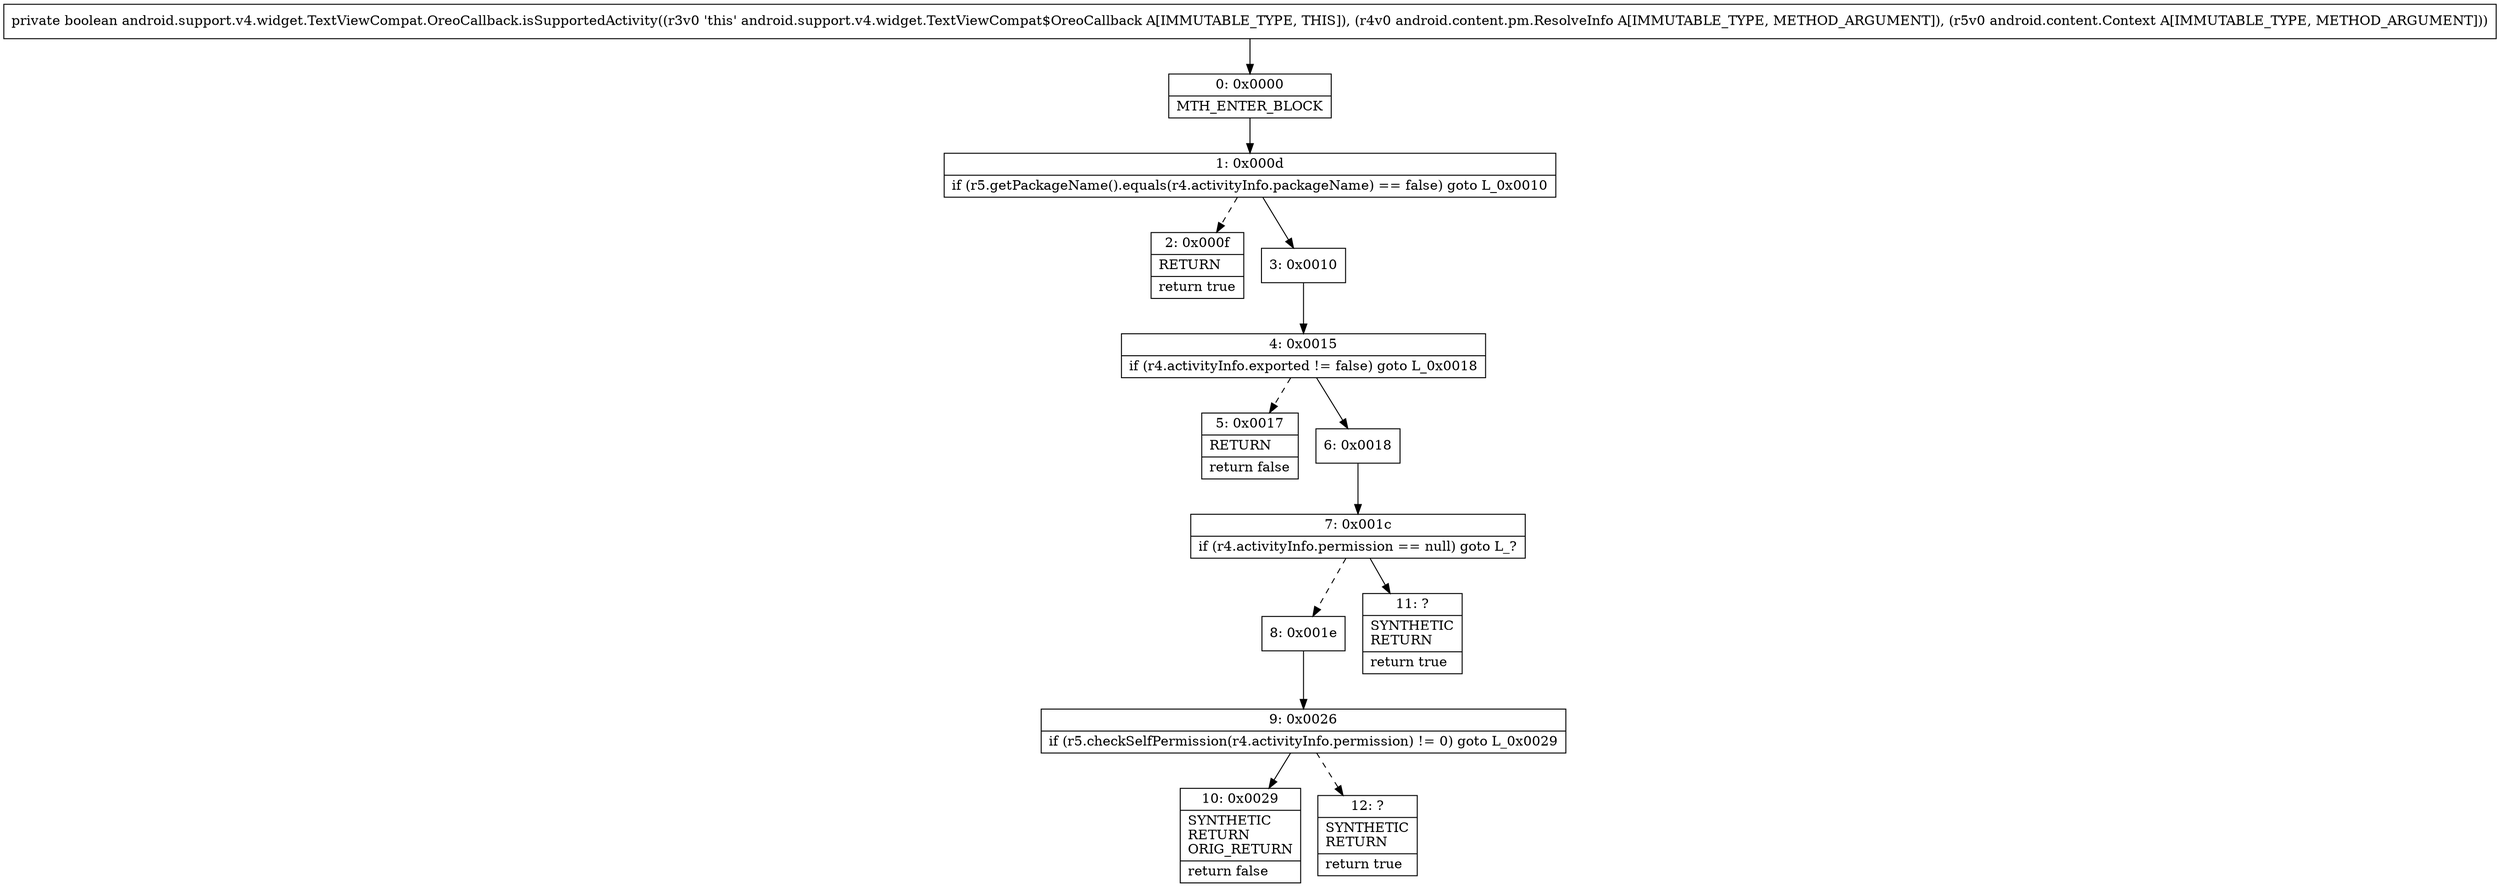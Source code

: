 digraph "CFG forandroid.support.v4.widget.TextViewCompat.OreoCallback.isSupportedActivity(Landroid\/content\/pm\/ResolveInfo;Landroid\/content\/Context;)Z" {
Node_0 [shape=record,label="{0\:\ 0x0000|MTH_ENTER_BLOCK\l}"];
Node_1 [shape=record,label="{1\:\ 0x000d|if (r5.getPackageName().equals(r4.activityInfo.packageName) == false) goto L_0x0010\l}"];
Node_2 [shape=record,label="{2\:\ 0x000f|RETURN\l|return true\l}"];
Node_3 [shape=record,label="{3\:\ 0x0010}"];
Node_4 [shape=record,label="{4\:\ 0x0015|if (r4.activityInfo.exported != false) goto L_0x0018\l}"];
Node_5 [shape=record,label="{5\:\ 0x0017|RETURN\l|return false\l}"];
Node_6 [shape=record,label="{6\:\ 0x0018}"];
Node_7 [shape=record,label="{7\:\ 0x001c|if (r4.activityInfo.permission == null) goto L_?\l}"];
Node_8 [shape=record,label="{8\:\ 0x001e}"];
Node_9 [shape=record,label="{9\:\ 0x0026|if (r5.checkSelfPermission(r4.activityInfo.permission) != 0) goto L_0x0029\l}"];
Node_10 [shape=record,label="{10\:\ 0x0029|SYNTHETIC\lRETURN\lORIG_RETURN\l|return false\l}"];
Node_11 [shape=record,label="{11\:\ ?|SYNTHETIC\lRETURN\l|return true\l}"];
Node_12 [shape=record,label="{12\:\ ?|SYNTHETIC\lRETURN\l|return true\l}"];
MethodNode[shape=record,label="{private boolean android.support.v4.widget.TextViewCompat.OreoCallback.isSupportedActivity((r3v0 'this' android.support.v4.widget.TextViewCompat$OreoCallback A[IMMUTABLE_TYPE, THIS]), (r4v0 android.content.pm.ResolveInfo A[IMMUTABLE_TYPE, METHOD_ARGUMENT]), (r5v0 android.content.Context A[IMMUTABLE_TYPE, METHOD_ARGUMENT])) }"];
MethodNode -> Node_0;
Node_0 -> Node_1;
Node_1 -> Node_2[style=dashed];
Node_1 -> Node_3;
Node_3 -> Node_4;
Node_4 -> Node_5[style=dashed];
Node_4 -> Node_6;
Node_6 -> Node_7;
Node_7 -> Node_8[style=dashed];
Node_7 -> Node_11;
Node_8 -> Node_9;
Node_9 -> Node_10;
Node_9 -> Node_12[style=dashed];
}

